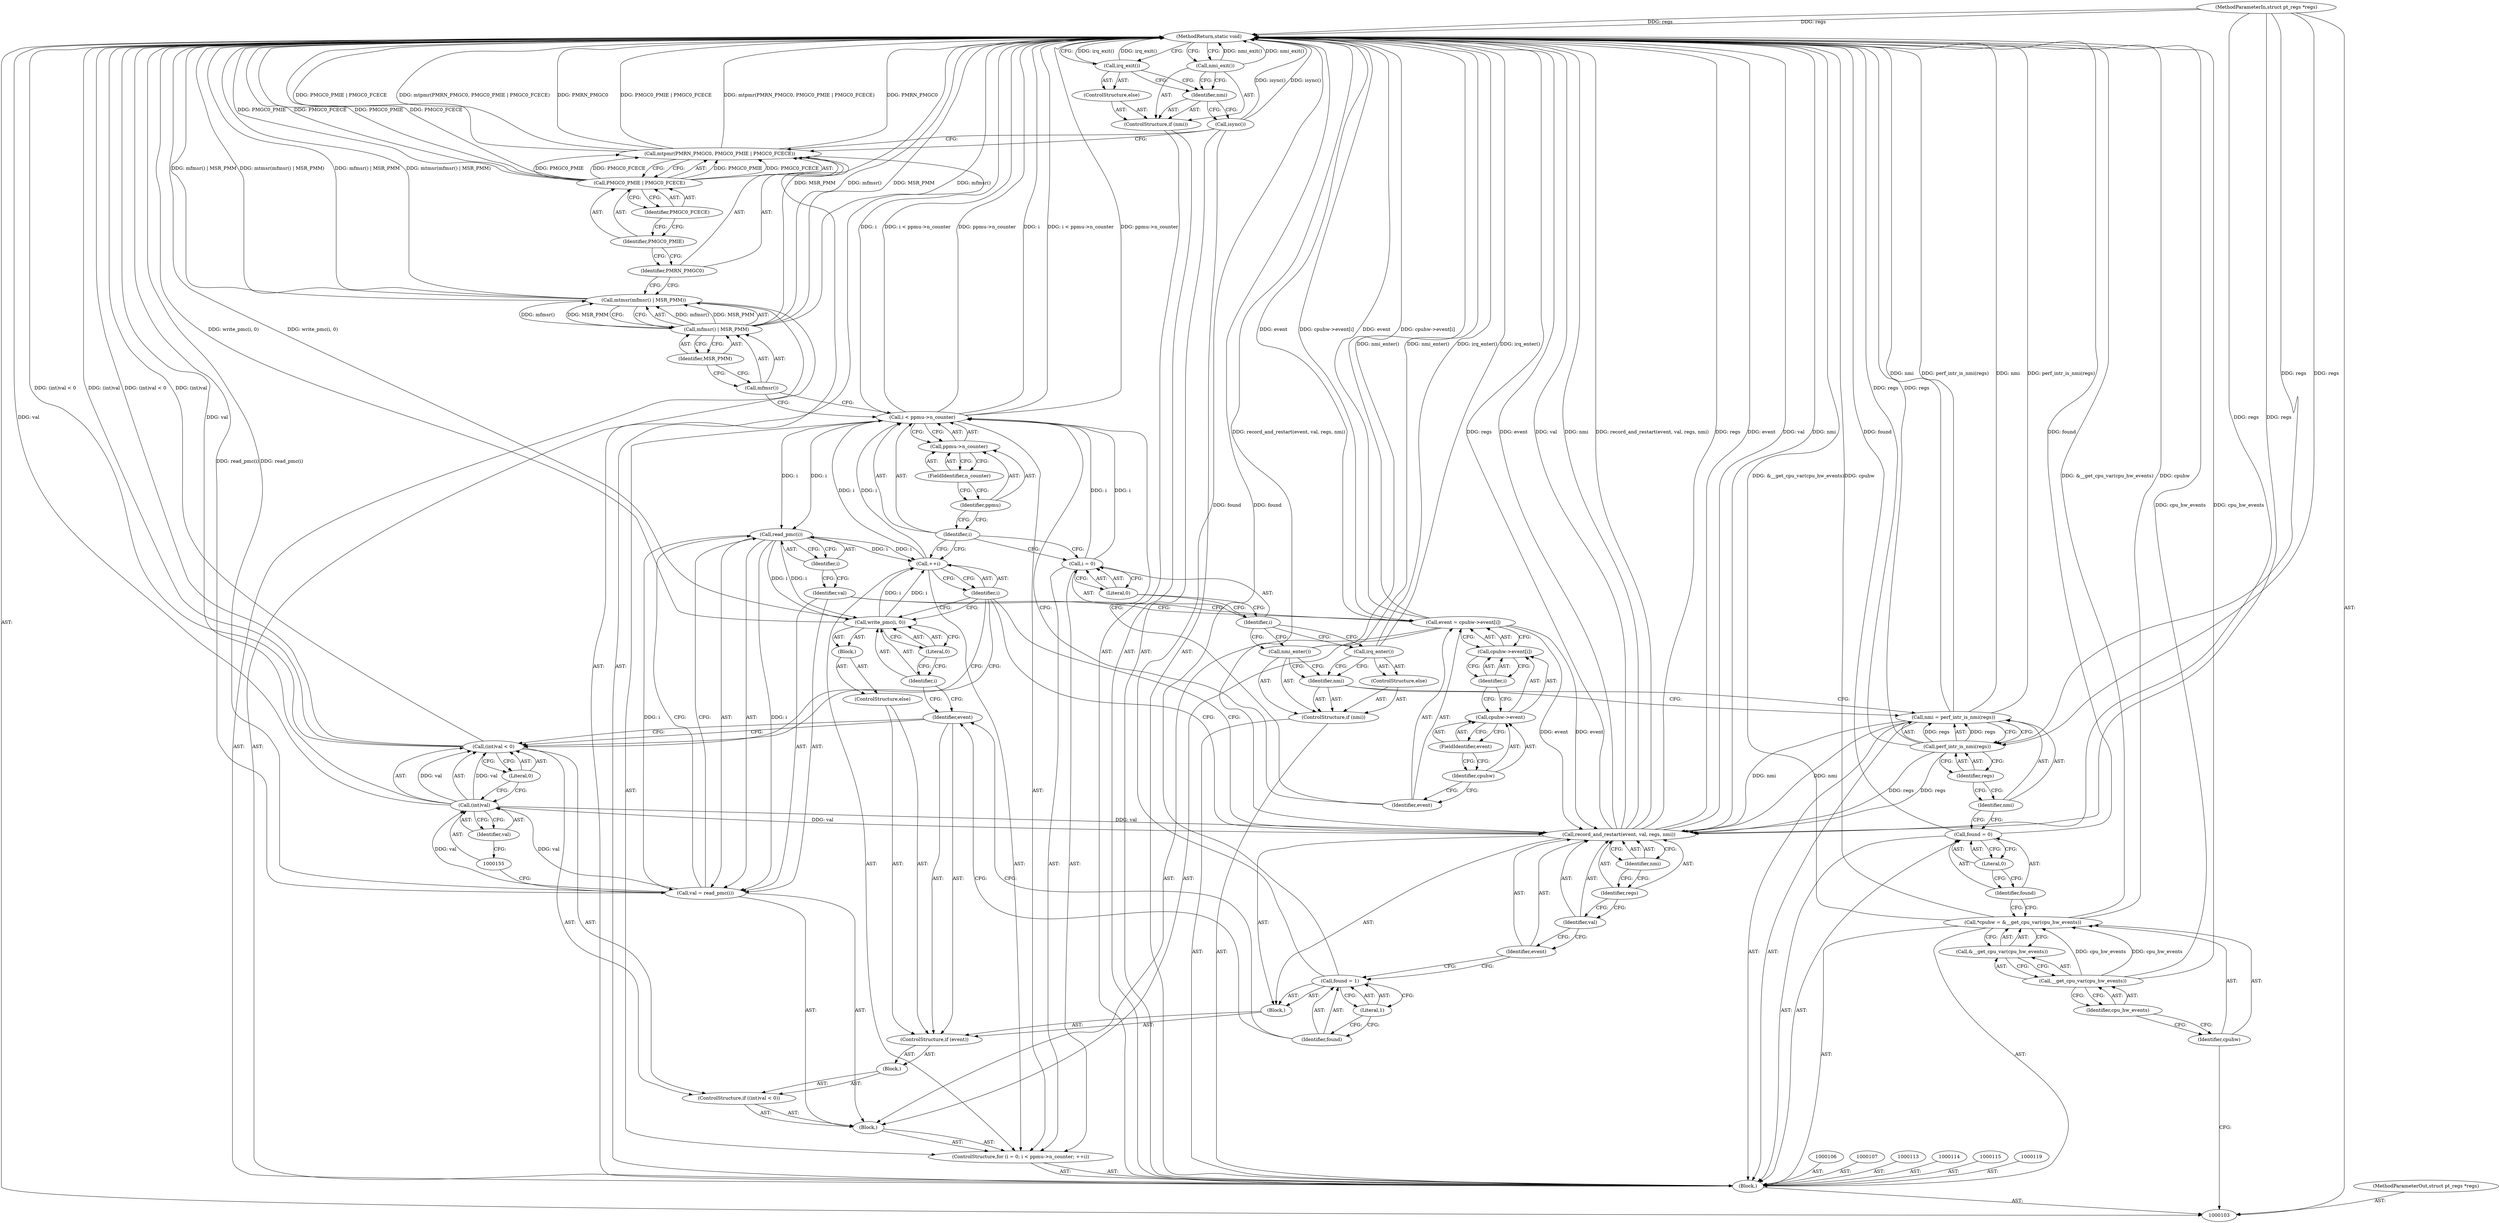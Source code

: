 digraph "1_linux_a8b0ca17b80e92faab46ee7179ba9e99ccb61233_17" {
"1000190" [label="(MethodReturn,static void)"];
"1000104" [label="(MethodParameterIn,struct pt_regs *regs)"];
"1000289" [label="(MethodParameterOut,struct pt_regs *regs)"];
"1000120" [label="(Call,nmi = perf_intr_is_nmi(regs))"];
"1000121" [label="(Identifier,nmi)"];
"1000123" [label="(Identifier,regs)"];
"1000122" [label="(Call,perf_intr_is_nmi(regs))"];
"1000124" [label="(ControlStructure,if (nmi))"];
"1000125" [label="(Identifier,nmi)"];
"1000126" [label="(Call,nmi_enter())"];
"1000127" [label="(ControlStructure,else)"];
"1000128" [label="(Call,irq_enter())"];
"1000129" [label="(ControlStructure,for (i = 0; i < ppmu->n_counter; ++i))"];
"1000132" [label="(Literal,0)"];
"1000133" [label="(Call,i < ppmu->n_counter)"];
"1000134" [label="(Identifier,i)"];
"1000135" [label="(Call,ppmu->n_counter)"];
"1000136" [label="(Identifier,ppmu)"];
"1000137" [label="(FieldIdentifier,n_counter)"];
"1000138" [label="(Call,++i)"];
"1000139" [label="(Identifier,i)"];
"1000140" [label="(Block,)"];
"1000130" [label="(Call,i = 0)"];
"1000131" [label="(Identifier,i)"];
"1000143" [label="(Call,cpuhw->event[i])"];
"1000144" [label="(Call,cpuhw->event)"];
"1000145" [label="(Identifier,cpuhw)"];
"1000146" [label="(FieldIdentifier,event)"];
"1000141" [label="(Call,event = cpuhw->event[i])"];
"1000142" [label="(Identifier,event)"];
"1000147" [label="(Identifier,i)"];
"1000151" [label="(Identifier,i)"];
"1000148" [label="(Call,val = read_pmc(i))"];
"1000149" [label="(Identifier,val)"];
"1000150" [label="(Call,read_pmc(i))"];
"1000105" [label="(Block,)"];
"1000156" [label="(Identifier,val)"];
"1000157" [label="(Literal,0)"];
"1000152" [label="(ControlStructure,if ((int)val < 0))"];
"1000158" [label="(Block,)"];
"1000153" [label="(Call,(int)val < 0)"];
"1000154" [label="(Call,(int)val)"];
"1000161" [label="(Block,)"];
"1000159" [label="(ControlStructure,if (event))"];
"1000160" [label="(Identifier,event)"];
"1000164" [label="(Literal,1)"];
"1000162" [label="(Call,found = 1)"];
"1000163" [label="(Identifier,found)"];
"1000166" [label="(Identifier,event)"];
"1000167" [label="(Identifier,val)"];
"1000168" [label="(Identifier,regs)"];
"1000165" [label="(Call,record_and_restart(event, val, regs, nmi))"];
"1000169" [label="(Identifier,nmi)"];
"1000171" [label="(Block,)"];
"1000170" [label="(ControlStructure,else)"];
"1000173" [label="(Identifier,i)"];
"1000174" [label="(Literal,0)"];
"1000172" [label="(Call,write_pmc(i, 0))"];
"1000175" [label="(Call,mtmsr(mfmsr() | MSR_PMM))"];
"1000178" [label="(Identifier,MSR_PMM)"];
"1000176" [label="(Call,mfmsr() | MSR_PMM)"];
"1000177" [label="(Call,mfmsr())"];
"1000179" [label="(Call,mtpmr(PMRN_PMGC0, PMGC0_PMIE | PMGC0_FCECE))"];
"1000181" [label="(Call,PMGC0_PMIE | PMGC0_FCECE)"];
"1000182" [label="(Identifier,PMGC0_PMIE)"];
"1000183" [label="(Identifier,PMGC0_FCECE)"];
"1000180" [label="(Identifier,PMRN_PMGC0)"];
"1000184" [label="(Call,isync())"];
"1000108" [label="(Call,*cpuhw = &__get_cpu_var(cpu_hw_events))"];
"1000109" [label="(Identifier,cpuhw)"];
"1000110" [label="(Call,&__get_cpu_var(cpu_hw_events))"];
"1000111" [label="(Call,__get_cpu_var(cpu_hw_events))"];
"1000112" [label="(Identifier,cpu_hw_events)"];
"1000185" [label="(ControlStructure,if (nmi))"];
"1000186" [label="(Identifier,nmi)"];
"1000187" [label="(Call,nmi_exit())"];
"1000188" [label="(ControlStructure,else)"];
"1000189" [label="(Call,irq_exit())"];
"1000118" [label="(Literal,0)"];
"1000116" [label="(Call,found = 0)"];
"1000117" [label="(Identifier,found)"];
"1000190" -> "1000103"  [label="AST: "];
"1000190" -> "1000187"  [label="CFG: "];
"1000190" -> "1000189"  [label="CFG: "];
"1000165" -> "1000190"  [label="DDG: nmi"];
"1000165" -> "1000190"  [label="DDG: record_and_restart(event, val, regs, nmi)"];
"1000165" -> "1000190"  [label="DDG: regs"];
"1000165" -> "1000190"  [label="DDG: event"];
"1000165" -> "1000190"  [label="DDG: val"];
"1000189" -> "1000190"  [label="DDG: irq_exit()"];
"1000179" -> "1000190"  [label="DDG: PMGC0_PMIE | PMGC0_FCECE"];
"1000179" -> "1000190"  [label="DDG: mtpmr(PMRN_PMGC0, PMGC0_PMIE | PMGC0_FCECE)"];
"1000179" -> "1000190"  [label="DDG: PMRN_PMGC0"];
"1000153" -> "1000190"  [label="DDG: (int)val < 0"];
"1000153" -> "1000190"  [label="DDG: (int)val"];
"1000181" -> "1000190"  [label="DDG: PMGC0_PMIE"];
"1000181" -> "1000190"  [label="DDG: PMGC0_FCECE"];
"1000176" -> "1000190"  [label="DDG: MSR_PMM"];
"1000176" -> "1000190"  [label="DDG: mfmsr()"];
"1000116" -> "1000190"  [label="DDG: found"];
"1000126" -> "1000190"  [label="DDG: nmi_enter()"];
"1000172" -> "1000190"  [label="DDG: write_pmc(i, 0)"];
"1000187" -> "1000190"  [label="DDG: nmi_exit()"];
"1000141" -> "1000190"  [label="DDG: event"];
"1000141" -> "1000190"  [label="DDG: cpuhw->event[i]"];
"1000104" -> "1000190"  [label="DDG: regs"];
"1000122" -> "1000190"  [label="DDG: regs"];
"1000184" -> "1000190"  [label="DDG: isync()"];
"1000133" -> "1000190"  [label="DDG: i"];
"1000133" -> "1000190"  [label="DDG: i < ppmu->n_counter"];
"1000133" -> "1000190"  [label="DDG: ppmu->n_counter"];
"1000120" -> "1000190"  [label="DDG: nmi"];
"1000120" -> "1000190"  [label="DDG: perf_intr_is_nmi(regs)"];
"1000175" -> "1000190"  [label="DDG: mfmsr() | MSR_PMM"];
"1000175" -> "1000190"  [label="DDG: mtmsr(mfmsr() | MSR_PMM)"];
"1000111" -> "1000190"  [label="DDG: cpu_hw_events"];
"1000108" -> "1000190"  [label="DDG: &__get_cpu_var(cpu_hw_events)"];
"1000108" -> "1000190"  [label="DDG: cpuhw"];
"1000148" -> "1000190"  [label="DDG: read_pmc(i)"];
"1000128" -> "1000190"  [label="DDG: irq_enter()"];
"1000154" -> "1000190"  [label="DDG: val"];
"1000162" -> "1000190"  [label="DDG: found"];
"1000104" -> "1000103"  [label="AST: "];
"1000104" -> "1000190"  [label="DDG: regs"];
"1000104" -> "1000122"  [label="DDG: regs"];
"1000104" -> "1000165"  [label="DDG: regs"];
"1000289" -> "1000103"  [label="AST: "];
"1000120" -> "1000105"  [label="AST: "];
"1000120" -> "1000122"  [label="CFG: "];
"1000121" -> "1000120"  [label="AST: "];
"1000122" -> "1000120"  [label="AST: "];
"1000125" -> "1000120"  [label="CFG: "];
"1000120" -> "1000190"  [label="DDG: nmi"];
"1000120" -> "1000190"  [label="DDG: perf_intr_is_nmi(regs)"];
"1000122" -> "1000120"  [label="DDG: regs"];
"1000120" -> "1000165"  [label="DDG: nmi"];
"1000121" -> "1000120"  [label="AST: "];
"1000121" -> "1000116"  [label="CFG: "];
"1000123" -> "1000121"  [label="CFG: "];
"1000123" -> "1000122"  [label="AST: "];
"1000123" -> "1000121"  [label="CFG: "];
"1000122" -> "1000123"  [label="CFG: "];
"1000122" -> "1000120"  [label="AST: "];
"1000122" -> "1000123"  [label="CFG: "];
"1000123" -> "1000122"  [label="AST: "];
"1000120" -> "1000122"  [label="CFG: "];
"1000122" -> "1000190"  [label="DDG: regs"];
"1000122" -> "1000120"  [label="DDG: regs"];
"1000104" -> "1000122"  [label="DDG: regs"];
"1000122" -> "1000165"  [label="DDG: regs"];
"1000124" -> "1000105"  [label="AST: "];
"1000125" -> "1000124"  [label="AST: "];
"1000126" -> "1000124"  [label="AST: "];
"1000127" -> "1000124"  [label="AST: "];
"1000125" -> "1000124"  [label="AST: "];
"1000125" -> "1000120"  [label="CFG: "];
"1000126" -> "1000125"  [label="CFG: "];
"1000128" -> "1000125"  [label="CFG: "];
"1000126" -> "1000124"  [label="AST: "];
"1000126" -> "1000125"  [label="CFG: "];
"1000131" -> "1000126"  [label="CFG: "];
"1000126" -> "1000190"  [label="DDG: nmi_enter()"];
"1000127" -> "1000124"  [label="AST: "];
"1000128" -> "1000127"  [label="AST: "];
"1000128" -> "1000127"  [label="AST: "];
"1000128" -> "1000125"  [label="CFG: "];
"1000131" -> "1000128"  [label="CFG: "];
"1000128" -> "1000190"  [label="DDG: irq_enter()"];
"1000129" -> "1000105"  [label="AST: "];
"1000130" -> "1000129"  [label="AST: "];
"1000133" -> "1000129"  [label="AST: "];
"1000138" -> "1000129"  [label="AST: "];
"1000140" -> "1000129"  [label="AST: "];
"1000132" -> "1000130"  [label="AST: "];
"1000132" -> "1000131"  [label="CFG: "];
"1000130" -> "1000132"  [label="CFG: "];
"1000133" -> "1000129"  [label="AST: "];
"1000133" -> "1000135"  [label="CFG: "];
"1000134" -> "1000133"  [label="AST: "];
"1000135" -> "1000133"  [label="AST: "];
"1000142" -> "1000133"  [label="CFG: "];
"1000177" -> "1000133"  [label="CFG: "];
"1000133" -> "1000190"  [label="DDG: i"];
"1000133" -> "1000190"  [label="DDG: i < ppmu->n_counter"];
"1000133" -> "1000190"  [label="DDG: ppmu->n_counter"];
"1000138" -> "1000133"  [label="DDG: i"];
"1000130" -> "1000133"  [label="DDG: i"];
"1000133" -> "1000150"  [label="DDG: i"];
"1000134" -> "1000133"  [label="AST: "];
"1000134" -> "1000130"  [label="CFG: "];
"1000134" -> "1000138"  [label="CFG: "];
"1000136" -> "1000134"  [label="CFG: "];
"1000135" -> "1000133"  [label="AST: "];
"1000135" -> "1000137"  [label="CFG: "];
"1000136" -> "1000135"  [label="AST: "];
"1000137" -> "1000135"  [label="AST: "];
"1000133" -> "1000135"  [label="CFG: "];
"1000136" -> "1000135"  [label="AST: "];
"1000136" -> "1000134"  [label="CFG: "];
"1000137" -> "1000136"  [label="CFG: "];
"1000137" -> "1000135"  [label="AST: "];
"1000137" -> "1000136"  [label="CFG: "];
"1000135" -> "1000137"  [label="CFG: "];
"1000138" -> "1000129"  [label="AST: "];
"1000138" -> "1000139"  [label="CFG: "];
"1000139" -> "1000138"  [label="AST: "];
"1000134" -> "1000138"  [label="CFG: "];
"1000138" -> "1000133"  [label="DDG: i"];
"1000150" -> "1000138"  [label="DDG: i"];
"1000172" -> "1000138"  [label="DDG: i"];
"1000139" -> "1000138"  [label="AST: "];
"1000139" -> "1000165"  [label="CFG: "];
"1000139" -> "1000172"  [label="CFG: "];
"1000139" -> "1000153"  [label="CFG: "];
"1000138" -> "1000139"  [label="CFG: "];
"1000140" -> "1000129"  [label="AST: "];
"1000141" -> "1000140"  [label="AST: "];
"1000148" -> "1000140"  [label="AST: "];
"1000152" -> "1000140"  [label="AST: "];
"1000130" -> "1000129"  [label="AST: "];
"1000130" -> "1000132"  [label="CFG: "];
"1000131" -> "1000130"  [label="AST: "];
"1000132" -> "1000130"  [label="AST: "];
"1000134" -> "1000130"  [label="CFG: "];
"1000130" -> "1000133"  [label="DDG: i"];
"1000131" -> "1000130"  [label="AST: "];
"1000131" -> "1000126"  [label="CFG: "];
"1000131" -> "1000128"  [label="CFG: "];
"1000132" -> "1000131"  [label="CFG: "];
"1000143" -> "1000141"  [label="AST: "];
"1000143" -> "1000147"  [label="CFG: "];
"1000144" -> "1000143"  [label="AST: "];
"1000147" -> "1000143"  [label="AST: "];
"1000141" -> "1000143"  [label="CFG: "];
"1000144" -> "1000143"  [label="AST: "];
"1000144" -> "1000146"  [label="CFG: "];
"1000145" -> "1000144"  [label="AST: "];
"1000146" -> "1000144"  [label="AST: "];
"1000147" -> "1000144"  [label="CFG: "];
"1000145" -> "1000144"  [label="AST: "];
"1000145" -> "1000142"  [label="CFG: "];
"1000146" -> "1000145"  [label="CFG: "];
"1000146" -> "1000144"  [label="AST: "];
"1000146" -> "1000145"  [label="CFG: "];
"1000144" -> "1000146"  [label="CFG: "];
"1000141" -> "1000140"  [label="AST: "];
"1000141" -> "1000143"  [label="CFG: "];
"1000142" -> "1000141"  [label="AST: "];
"1000143" -> "1000141"  [label="AST: "];
"1000149" -> "1000141"  [label="CFG: "];
"1000141" -> "1000190"  [label="DDG: event"];
"1000141" -> "1000190"  [label="DDG: cpuhw->event[i]"];
"1000141" -> "1000165"  [label="DDG: event"];
"1000142" -> "1000141"  [label="AST: "];
"1000142" -> "1000133"  [label="CFG: "];
"1000145" -> "1000142"  [label="CFG: "];
"1000147" -> "1000143"  [label="AST: "];
"1000147" -> "1000144"  [label="CFG: "];
"1000143" -> "1000147"  [label="CFG: "];
"1000151" -> "1000150"  [label="AST: "];
"1000151" -> "1000149"  [label="CFG: "];
"1000150" -> "1000151"  [label="CFG: "];
"1000148" -> "1000140"  [label="AST: "];
"1000148" -> "1000150"  [label="CFG: "];
"1000149" -> "1000148"  [label="AST: "];
"1000150" -> "1000148"  [label="AST: "];
"1000155" -> "1000148"  [label="CFG: "];
"1000148" -> "1000190"  [label="DDG: read_pmc(i)"];
"1000150" -> "1000148"  [label="DDG: i"];
"1000148" -> "1000154"  [label="DDG: val"];
"1000149" -> "1000148"  [label="AST: "];
"1000149" -> "1000141"  [label="CFG: "];
"1000151" -> "1000149"  [label="CFG: "];
"1000150" -> "1000148"  [label="AST: "];
"1000150" -> "1000151"  [label="CFG: "];
"1000151" -> "1000150"  [label="AST: "];
"1000148" -> "1000150"  [label="CFG: "];
"1000150" -> "1000138"  [label="DDG: i"];
"1000150" -> "1000148"  [label="DDG: i"];
"1000133" -> "1000150"  [label="DDG: i"];
"1000150" -> "1000172"  [label="DDG: i"];
"1000105" -> "1000103"  [label="AST: "];
"1000106" -> "1000105"  [label="AST: "];
"1000107" -> "1000105"  [label="AST: "];
"1000108" -> "1000105"  [label="AST: "];
"1000113" -> "1000105"  [label="AST: "];
"1000114" -> "1000105"  [label="AST: "];
"1000115" -> "1000105"  [label="AST: "];
"1000116" -> "1000105"  [label="AST: "];
"1000119" -> "1000105"  [label="AST: "];
"1000120" -> "1000105"  [label="AST: "];
"1000124" -> "1000105"  [label="AST: "];
"1000129" -> "1000105"  [label="AST: "];
"1000175" -> "1000105"  [label="AST: "];
"1000179" -> "1000105"  [label="AST: "];
"1000184" -> "1000105"  [label="AST: "];
"1000185" -> "1000105"  [label="AST: "];
"1000156" -> "1000154"  [label="AST: "];
"1000156" -> "1000155"  [label="CFG: "];
"1000154" -> "1000156"  [label="CFG: "];
"1000157" -> "1000153"  [label="AST: "];
"1000157" -> "1000154"  [label="CFG: "];
"1000153" -> "1000157"  [label="CFG: "];
"1000152" -> "1000140"  [label="AST: "];
"1000153" -> "1000152"  [label="AST: "];
"1000158" -> "1000152"  [label="AST: "];
"1000158" -> "1000152"  [label="AST: "];
"1000159" -> "1000158"  [label="AST: "];
"1000153" -> "1000152"  [label="AST: "];
"1000153" -> "1000157"  [label="CFG: "];
"1000154" -> "1000153"  [label="AST: "];
"1000157" -> "1000153"  [label="AST: "];
"1000160" -> "1000153"  [label="CFG: "];
"1000139" -> "1000153"  [label="CFG: "];
"1000153" -> "1000190"  [label="DDG: (int)val < 0"];
"1000153" -> "1000190"  [label="DDG: (int)val"];
"1000154" -> "1000153"  [label="DDG: val"];
"1000154" -> "1000153"  [label="AST: "];
"1000154" -> "1000156"  [label="CFG: "];
"1000155" -> "1000154"  [label="AST: "];
"1000156" -> "1000154"  [label="AST: "];
"1000157" -> "1000154"  [label="CFG: "];
"1000154" -> "1000190"  [label="DDG: val"];
"1000154" -> "1000153"  [label="DDG: val"];
"1000148" -> "1000154"  [label="DDG: val"];
"1000154" -> "1000165"  [label="DDG: val"];
"1000161" -> "1000159"  [label="AST: "];
"1000162" -> "1000161"  [label="AST: "];
"1000165" -> "1000161"  [label="AST: "];
"1000159" -> "1000158"  [label="AST: "];
"1000160" -> "1000159"  [label="AST: "];
"1000161" -> "1000159"  [label="AST: "];
"1000170" -> "1000159"  [label="AST: "];
"1000160" -> "1000159"  [label="AST: "];
"1000160" -> "1000153"  [label="CFG: "];
"1000163" -> "1000160"  [label="CFG: "];
"1000173" -> "1000160"  [label="CFG: "];
"1000164" -> "1000162"  [label="AST: "];
"1000164" -> "1000163"  [label="CFG: "];
"1000162" -> "1000164"  [label="CFG: "];
"1000162" -> "1000161"  [label="AST: "];
"1000162" -> "1000164"  [label="CFG: "];
"1000163" -> "1000162"  [label="AST: "];
"1000164" -> "1000162"  [label="AST: "];
"1000166" -> "1000162"  [label="CFG: "];
"1000162" -> "1000190"  [label="DDG: found"];
"1000163" -> "1000162"  [label="AST: "];
"1000163" -> "1000160"  [label="CFG: "];
"1000164" -> "1000163"  [label="CFG: "];
"1000166" -> "1000165"  [label="AST: "];
"1000166" -> "1000162"  [label="CFG: "];
"1000167" -> "1000166"  [label="CFG: "];
"1000167" -> "1000165"  [label="AST: "];
"1000167" -> "1000166"  [label="CFG: "];
"1000168" -> "1000167"  [label="CFG: "];
"1000168" -> "1000165"  [label="AST: "];
"1000168" -> "1000167"  [label="CFG: "];
"1000169" -> "1000168"  [label="CFG: "];
"1000165" -> "1000161"  [label="AST: "];
"1000165" -> "1000169"  [label="CFG: "];
"1000166" -> "1000165"  [label="AST: "];
"1000167" -> "1000165"  [label="AST: "];
"1000168" -> "1000165"  [label="AST: "];
"1000169" -> "1000165"  [label="AST: "];
"1000139" -> "1000165"  [label="CFG: "];
"1000165" -> "1000190"  [label="DDG: nmi"];
"1000165" -> "1000190"  [label="DDG: record_and_restart(event, val, regs, nmi)"];
"1000165" -> "1000190"  [label="DDG: regs"];
"1000165" -> "1000190"  [label="DDG: event"];
"1000165" -> "1000190"  [label="DDG: val"];
"1000141" -> "1000165"  [label="DDG: event"];
"1000154" -> "1000165"  [label="DDG: val"];
"1000122" -> "1000165"  [label="DDG: regs"];
"1000104" -> "1000165"  [label="DDG: regs"];
"1000120" -> "1000165"  [label="DDG: nmi"];
"1000169" -> "1000165"  [label="AST: "];
"1000169" -> "1000168"  [label="CFG: "];
"1000165" -> "1000169"  [label="CFG: "];
"1000171" -> "1000170"  [label="AST: "];
"1000172" -> "1000171"  [label="AST: "];
"1000170" -> "1000159"  [label="AST: "];
"1000171" -> "1000170"  [label="AST: "];
"1000173" -> "1000172"  [label="AST: "];
"1000173" -> "1000160"  [label="CFG: "];
"1000174" -> "1000173"  [label="CFG: "];
"1000174" -> "1000172"  [label="AST: "];
"1000174" -> "1000173"  [label="CFG: "];
"1000172" -> "1000174"  [label="CFG: "];
"1000172" -> "1000171"  [label="AST: "];
"1000172" -> "1000174"  [label="CFG: "];
"1000173" -> "1000172"  [label="AST: "];
"1000174" -> "1000172"  [label="AST: "];
"1000139" -> "1000172"  [label="CFG: "];
"1000172" -> "1000190"  [label="DDG: write_pmc(i, 0)"];
"1000172" -> "1000138"  [label="DDG: i"];
"1000150" -> "1000172"  [label="DDG: i"];
"1000175" -> "1000105"  [label="AST: "];
"1000175" -> "1000176"  [label="CFG: "];
"1000176" -> "1000175"  [label="AST: "];
"1000180" -> "1000175"  [label="CFG: "];
"1000175" -> "1000190"  [label="DDG: mfmsr() | MSR_PMM"];
"1000175" -> "1000190"  [label="DDG: mtmsr(mfmsr() | MSR_PMM)"];
"1000176" -> "1000175"  [label="DDG: mfmsr()"];
"1000176" -> "1000175"  [label="DDG: MSR_PMM"];
"1000178" -> "1000176"  [label="AST: "];
"1000178" -> "1000177"  [label="CFG: "];
"1000176" -> "1000178"  [label="CFG: "];
"1000176" -> "1000175"  [label="AST: "];
"1000176" -> "1000178"  [label="CFG: "];
"1000177" -> "1000176"  [label="AST: "];
"1000178" -> "1000176"  [label="AST: "];
"1000175" -> "1000176"  [label="CFG: "];
"1000176" -> "1000190"  [label="DDG: MSR_PMM"];
"1000176" -> "1000190"  [label="DDG: mfmsr()"];
"1000176" -> "1000175"  [label="DDG: mfmsr()"];
"1000176" -> "1000175"  [label="DDG: MSR_PMM"];
"1000177" -> "1000176"  [label="AST: "];
"1000177" -> "1000133"  [label="CFG: "];
"1000178" -> "1000177"  [label="CFG: "];
"1000179" -> "1000105"  [label="AST: "];
"1000179" -> "1000181"  [label="CFG: "];
"1000180" -> "1000179"  [label="AST: "];
"1000181" -> "1000179"  [label="AST: "];
"1000184" -> "1000179"  [label="CFG: "];
"1000179" -> "1000190"  [label="DDG: PMGC0_PMIE | PMGC0_FCECE"];
"1000179" -> "1000190"  [label="DDG: mtpmr(PMRN_PMGC0, PMGC0_PMIE | PMGC0_FCECE)"];
"1000179" -> "1000190"  [label="DDG: PMRN_PMGC0"];
"1000181" -> "1000179"  [label="DDG: PMGC0_PMIE"];
"1000181" -> "1000179"  [label="DDG: PMGC0_FCECE"];
"1000181" -> "1000179"  [label="AST: "];
"1000181" -> "1000183"  [label="CFG: "];
"1000182" -> "1000181"  [label="AST: "];
"1000183" -> "1000181"  [label="AST: "];
"1000179" -> "1000181"  [label="CFG: "];
"1000181" -> "1000190"  [label="DDG: PMGC0_PMIE"];
"1000181" -> "1000190"  [label="DDG: PMGC0_FCECE"];
"1000181" -> "1000179"  [label="DDG: PMGC0_PMIE"];
"1000181" -> "1000179"  [label="DDG: PMGC0_FCECE"];
"1000182" -> "1000181"  [label="AST: "];
"1000182" -> "1000180"  [label="CFG: "];
"1000183" -> "1000182"  [label="CFG: "];
"1000183" -> "1000181"  [label="AST: "];
"1000183" -> "1000182"  [label="CFG: "];
"1000181" -> "1000183"  [label="CFG: "];
"1000180" -> "1000179"  [label="AST: "];
"1000180" -> "1000175"  [label="CFG: "];
"1000182" -> "1000180"  [label="CFG: "];
"1000184" -> "1000105"  [label="AST: "];
"1000184" -> "1000179"  [label="CFG: "];
"1000186" -> "1000184"  [label="CFG: "];
"1000184" -> "1000190"  [label="DDG: isync()"];
"1000108" -> "1000105"  [label="AST: "];
"1000108" -> "1000110"  [label="CFG: "];
"1000109" -> "1000108"  [label="AST: "];
"1000110" -> "1000108"  [label="AST: "];
"1000117" -> "1000108"  [label="CFG: "];
"1000108" -> "1000190"  [label="DDG: &__get_cpu_var(cpu_hw_events)"];
"1000108" -> "1000190"  [label="DDG: cpuhw"];
"1000111" -> "1000108"  [label="DDG: cpu_hw_events"];
"1000109" -> "1000108"  [label="AST: "];
"1000109" -> "1000103"  [label="CFG: "];
"1000112" -> "1000109"  [label="CFG: "];
"1000110" -> "1000108"  [label="AST: "];
"1000110" -> "1000111"  [label="CFG: "];
"1000111" -> "1000110"  [label="AST: "];
"1000108" -> "1000110"  [label="CFG: "];
"1000111" -> "1000110"  [label="AST: "];
"1000111" -> "1000112"  [label="CFG: "];
"1000112" -> "1000111"  [label="AST: "];
"1000110" -> "1000111"  [label="CFG: "];
"1000111" -> "1000190"  [label="DDG: cpu_hw_events"];
"1000111" -> "1000108"  [label="DDG: cpu_hw_events"];
"1000112" -> "1000111"  [label="AST: "];
"1000112" -> "1000109"  [label="CFG: "];
"1000111" -> "1000112"  [label="CFG: "];
"1000185" -> "1000105"  [label="AST: "];
"1000186" -> "1000185"  [label="AST: "];
"1000187" -> "1000185"  [label="AST: "];
"1000188" -> "1000185"  [label="AST: "];
"1000186" -> "1000185"  [label="AST: "];
"1000186" -> "1000184"  [label="CFG: "];
"1000187" -> "1000186"  [label="CFG: "];
"1000189" -> "1000186"  [label="CFG: "];
"1000187" -> "1000185"  [label="AST: "];
"1000187" -> "1000186"  [label="CFG: "];
"1000190" -> "1000187"  [label="CFG: "];
"1000187" -> "1000190"  [label="DDG: nmi_exit()"];
"1000188" -> "1000185"  [label="AST: "];
"1000189" -> "1000188"  [label="AST: "];
"1000189" -> "1000188"  [label="AST: "];
"1000189" -> "1000186"  [label="CFG: "];
"1000190" -> "1000189"  [label="CFG: "];
"1000189" -> "1000190"  [label="DDG: irq_exit()"];
"1000118" -> "1000116"  [label="AST: "];
"1000118" -> "1000117"  [label="CFG: "];
"1000116" -> "1000118"  [label="CFG: "];
"1000116" -> "1000105"  [label="AST: "];
"1000116" -> "1000118"  [label="CFG: "];
"1000117" -> "1000116"  [label="AST: "];
"1000118" -> "1000116"  [label="AST: "];
"1000121" -> "1000116"  [label="CFG: "];
"1000116" -> "1000190"  [label="DDG: found"];
"1000117" -> "1000116"  [label="AST: "];
"1000117" -> "1000108"  [label="CFG: "];
"1000118" -> "1000117"  [label="CFG: "];
}
